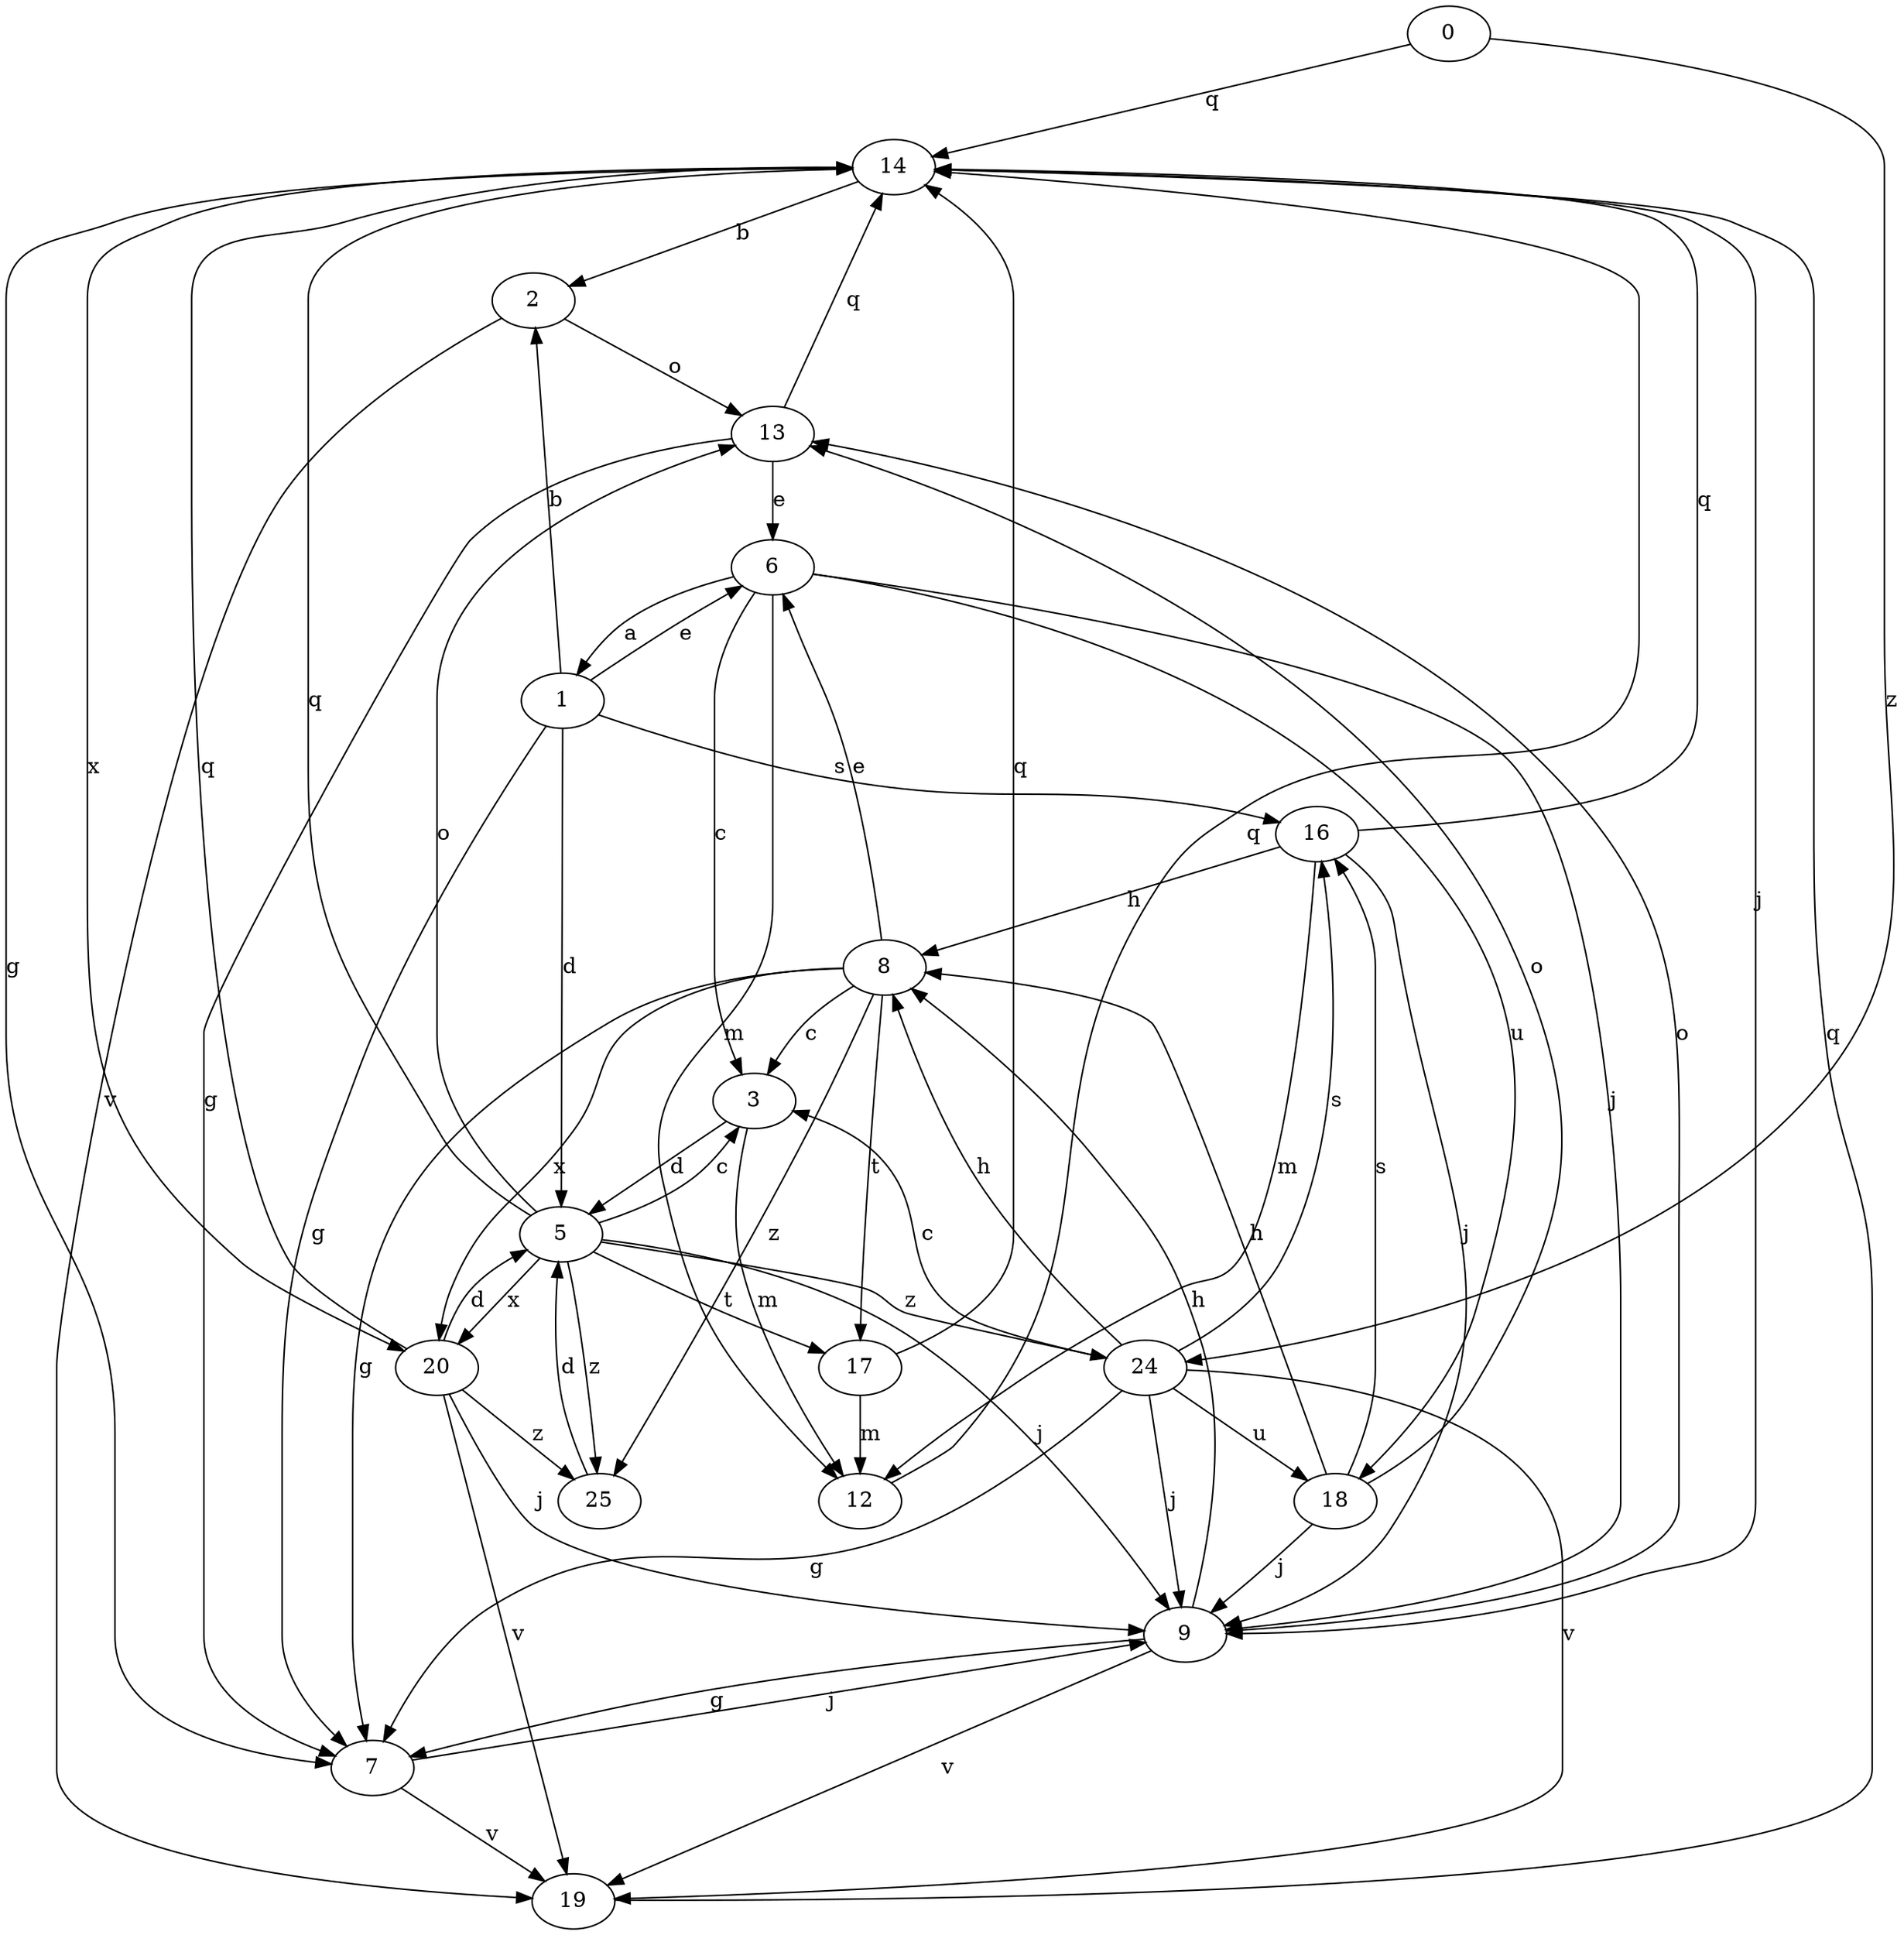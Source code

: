 strict digraph  {
0;
1;
2;
3;
5;
6;
7;
8;
9;
12;
13;
14;
16;
17;
18;
19;
20;
24;
25;
0 -> 14  [label=q];
0 -> 24  [label=z];
1 -> 2  [label=b];
1 -> 5  [label=d];
1 -> 6  [label=e];
1 -> 7  [label=g];
1 -> 16  [label=s];
2 -> 13  [label=o];
2 -> 19  [label=v];
3 -> 5  [label=d];
3 -> 12  [label=m];
5 -> 3  [label=c];
5 -> 9  [label=j];
5 -> 13  [label=o];
5 -> 14  [label=q];
5 -> 17  [label=t];
5 -> 20  [label=x];
5 -> 24  [label=z];
5 -> 25  [label=z];
6 -> 1  [label=a];
6 -> 3  [label=c];
6 -> 9  [label=j];
6 -> 12  [label=m];
6 -> 18  [label=u];
7 -> 9  [label=j];
7 -> 19  [label=v];
8 -> 3  [label=c];
8 -> 6  [label=e];
8 -> 7  [label=g];
8 -> 17  [label=t];
8 -> 20  [label=x];
8 -> 25  [label=z];
9 -> 7  [label=g];
9 -> 8  [label=h];
9 -> 13  [label=o];
9 -> 19  [label=v];
12 -> 14  [label=q];
13 -> 6  [label=e];
13 -> 7  [label=g];
13 -> 14  [label=q];
14 -> 2  [label=b];
14 -> 7  [label=g];
14 -> 9  [label=j];
14 -> 20  [label=x];
16 -> 8  [label=h];
16 -> 9  [label=j];
16 -> 12  [label=m];
16 -> 14  [label=q];
17 -> 12  [label=m];
17 -> 14  [label=q];
18 -> 8  [label=h];
18 -> 9  [label=j];
18 -> 13  [label=o];
18 -> 16  [label=s];
19 -> 14  [label=q];
20 -> 5  [label=d];
20 -> 9  [label=j];
20 -> 14  [label=q];
20 -> 19  [label=v];
20 -> 25  [label=z];
24 -> 3  [label=c];
24 -> 7  [label=g];
24 -> 8  [label=h];
24 -> 9  [label=j];
24 -> 16  [label=s];
24 -> 18  [label=u];
24 -> 19  [label=v];
25 -> 5  [label=d];
}
